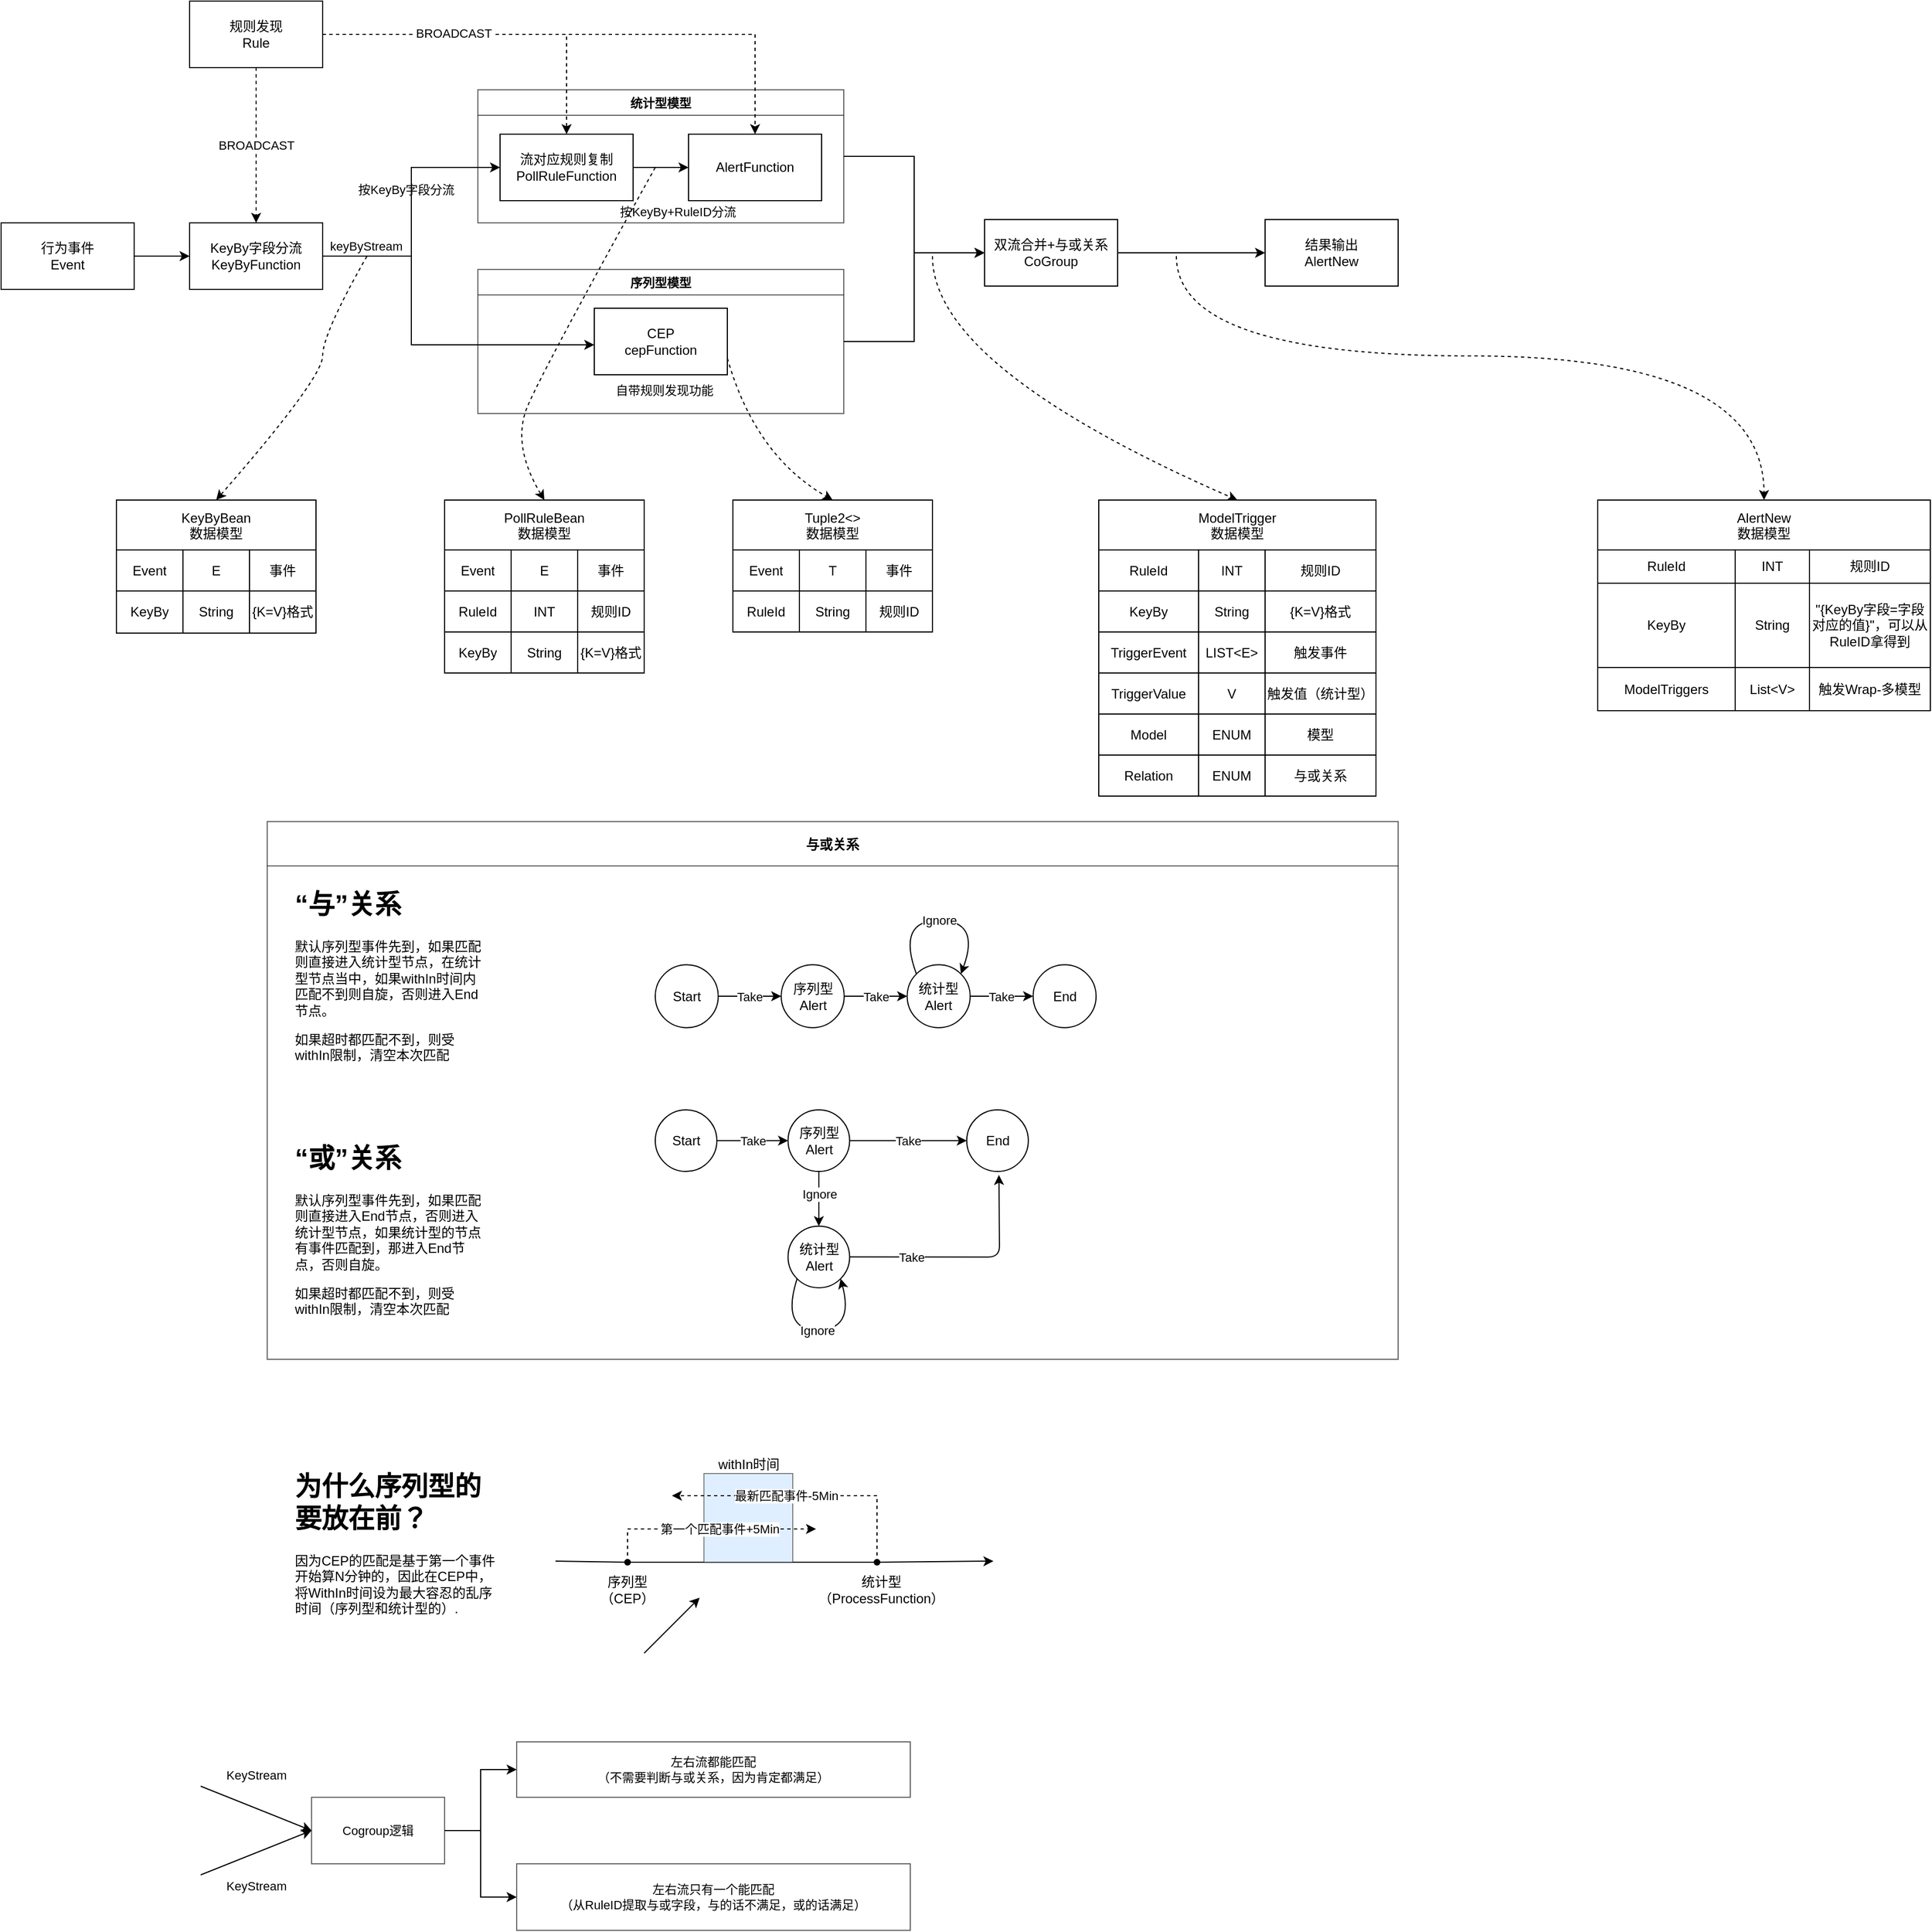 <mxfile version="16.2.4" type="github">
  <diagram id="x9_vDVGrkxcLB9mls0GU" name="Page-1">
    <mxGraphModel dx="2249" dy="3166" grid="1" gridSize="10" guides="1" tooltips="1" connect="1" arrows="1" fold="1" page="1" pageScale="1" pageWidth="827" pageHeight="1169" background="none" math="0" shadow="0">
      <root>
        <mxCell id="0" />
        <mxCell id="1" parent="0" />
        <mxCell id="9HWVBvcTGCDn2XjVBNJA-212" value="PollRuleBean&#xa;数据模型" style="shape=table;startSize=45;container=1;collapsible=0;childLayout=tableLayout;rounded=0;shadow=0;comic=0;sketch=0;labelBorderColor=none;" parent="1" vertex="1">
          <mxGeometry x="220" y="-960" width="180" height="156" as="geometry" />
        </mxCell>
        <mxCell id="9HWVBvcTGCDn2XjVBNJA-213" value="" style="shape=tableRow;horizontal=0;startSize=0;swimlaneHead=0;swimlaneBody=0;top=0;left=0;bottom=0;right=0;collapsible=0;dropTarget=0;fillColor=none;points=[[0,0.5],[1,0.5]];portConstraint=eastwest;rounded=0;shadow=0;comic=0;sketch=0;" parent="9HWVBvcTGCDn2XjVBNJA-212" vertex="1">
          <mxGeometry y="45" width="180" height="37" as="geometry" />
        </mxCell>
        <mxCell id="9HWVBvcTGCDn2XjVBNJA-214" value="&lt;span&gt;Event&lt;/span&gt;" style="shape=partialRectangle;html=1;whiteSpace=wrap;connectable=0;overflow=hidden;fillColor=none;top=0;left=0;bottom=0;right=0;pointerEvents=1;rounded=0;shadow=0;comic=0;sketch=0;startSize=0;" parent="9HWVBvcTGCDn2XjVBNJA-213" vertex="1">
          <mxGeometry width="60" height="37" as="geometry">
            <mxRectangle width="60" height="37" as="alternateBounds" />
          </mxGeometry>
        </mxCell>
        <mxCell id="9HWVBvcTGCDn2XjVBNJA-215" value="&lt;span&gt;E&lt;/span&gt;" style="shape=partialRectangle;html=1;whiteSpace=wrap;connectable=0;overflow=hidden;fillColor=none;top=0;left=0;bottom=0;right=0;pointerEvents=1;rounded=0;shadow=0;comic=0;sketch=0;startSize=0;" parent="9HWVBvcTGCDn2XjVBNJA-213" vertex="1">
          <mxGeometry x="60" width="60" height="37" as="geometry">
            <mxRectangle width="60" height="37" as="alternateBounds" />
          </mxGeometry>
        </mxCell>
        <mxCell id="9HWVBvcTGCDn2XjVBNJA-216" value="&lt;span&gt;事件&lt;/span&gt;" style="shape=partialRectangle;html=1;whiteSpace=wrap;connectable=0;overflow=hidden;fillColor=none;top=0;left=0;bottom=0;right=0;pointerEvents=1;rounded=0;shadow=0;comic=0;sketch=0;startSize=0;" parent="9HWVBvcTGCDn2XjVBNJA-213" vertex="1">
          <mxGeometry x="120" width="60" height="37" as="geometry">
            <mxRectangle width="60" height="37" as="alternateBounds" />
          </mxGeometry>
        </mxCell>
        <mxCell id="9HWVBvcTGCDn2XjVBNJA-217" value="" style="shape=tableRow;horizontal=0;startSize=0;swimlaneHead=0;swimlaneBody=0;top=0;left=0;bottom=0;right=0;collapsible=0;dropTarget=0;fillColor=none;points=[[0,0.5],[1,0.5]];portConstraint=eastwest;rounded=0;shadow=0;comic=0;sketch=0;" parent="9HWVBvcTGCDn2XjVBNJA-212" vertex="1">
          <mxGeometry y="82" width="180" height="37" as="geometry" />
        </mxCell>
        <mxCell id="9HWVBvcTGCDn2XjVBNJA-218" value="&lt;span&gt;RuleId&lt;/span&gt;" style="shape=partialRectangle;html=1;whiteSpace=wrap;connectable=0;overflow=hidden;fillColor=none;top=0;left=0;bottom=0;right=0;pointerEvents=1;rounded=0;shadow=0;comic=0;sketch=0;startSize=0;" parent="9HWVBvcTGCDn2XjVBNJA-217" vertex="1">
          <mxGeometry width="60" height="37" as="geometry">
            <mxRectangle width="60" height="37" as="alternateBounds" />
          </mxGeometry>
        </mxCell>
        <mxCell id="9HWVBvcTGCDn2XjVBNJA-219" value="INT" style="shape=partialRectangle;html=1;whiteSpace=wrap;connectable=0;overflow=hidden;fillColor=none;top=0;left=0;bottom=0;right=0;pointerEvents=1;rounded=0;shadow=0;comic=0;sketch=0;startSize=0;" parent="9HWVBvcTGCDn2XjVBNJA-217" vertex="1">
          <mxGeometry x="60" width="60" height="37" as="geometry">
            <mxRectangle width="60" height="37" as="alternateBounds" />
          </mxGeometry>
        </mxCell>
        <mxCell id="9HWVBvcTGCDn2XjVBNJA-220" value="&lt;span&gt;规则ID&lt;/span&gt;" style="shape=partialRectangle;html=1;whiteSpace=wrap;connectable=0;overflow=hidden;fillColor=none;top=0;left=0;bottom=0;right=0;pointerEvents=1;rounded=0;shadow=0;comic=0;sketch=0;startSize=0;" parent="9HWVBvcTGCDn2XjVBNJA-217" vertex="1">
          <mxGeometry x="120" width="60" height="37" as="geometry">
            <mxRectangle width="60" height="37" as="alternateBounds" />
          </mxGeometry>
        </mxCell>
        <mxCell id="9HWVBvcTGCDn2XjVBNJA-221" value="" style="shape=tableRow;horizontal=0;startSize=0;swimlaneHead=0;swimlaneBody=0;top=0;left=0;bottom=0;right=0;collapsible=0;dropTarget=0;fillColor=none;points=[[0,0.5],[1,0.5]];portConstraint=eastwest;rounded=0;shadow=0;comic=0;sketch=0;" parent="9HWVBvcTGCDn2XjVBNJA-212" vertex="1">
          <mxGeometry y="119" width="180" height="37" as="geometry" />
        </mxCell>
        <mxCell id="9HWVBvcTGCDn2XjVBNJA-222" value="&lt;span&gt;KeyBy&lt;/span&gt;" style="shape=partialRectangle;html=1;whiteSpace=wrap;connectable=0;overflow=hidden;fillColor=none;top=0;left=0;bottom=0;right=0;pointerEvents=1;rounded=0;shadow=0;comic=0;sketch=0;startSize=0;" parent="9HWVBvcTGCDn2XjVBNJA-221" vertex="1">
          <mxGeometry width="60" height="37" as="geometry">
            <mxRectangle width="60" height="37" as="alternateBounds" />
          </mxGeometry>
        </mxCell>
        <mxCell id="9HWVBvcTGCDn2XjVBNJA-223" value="String" style="shape=partialRectangle;html=1;whiteSpace=wrap;connectable=0;overflow=hidden;fillColor=none;top=0;left=0;bottom=0;right=0;pointerEvents=1;rounded=0;shadow=0;comic=0;sketch=0;startSize=0;" parent="9HWVBvcTGCDn2XjVBNJA-221" vertex="1">
          <mxGeometry x="60" width="60" height="37" as="geometry">
            <mxRectangle width="60" height="37" as="alternateBounds" />
          </mxGeometry>
        </mxCell>
        <mxCell id="9HWVBvcTGCDn2XjVBNJA-224" value="{K=V}格式" style="shape=partialRectangle;html=1;whiteSpace=wrap;connectable=0;overflow=hidden;fillColor=none;top=0;left=0;bottom=0;right=0;pointerEvents=1;rounded=0;shadow=0;comic=0;sketch=0;startSize=0;" parent="9HWVBvcTGCDn2XjVBNJA-221" vertex="1">
          <mxGeometry x="120" width="60" height="37" as="geometry">
            <mxRectangle width="60" height="37" as="alternateBounds" />
          </mxGeometry>
        </mxCell>
        <mxCell id="9HWVBvcTGCDn2XjVBNJA-236" value="ModelTrigger&#xa;数据模型" style="shape=table;startSize=45;container=1;collapsible=0;childLayout=tableLayout;rounded=0;shadow=0;comic=0;sketch=0;fillColor=default;gradientColor=none;" parent="1" vertex="1">
          <mxGeometry x="810" y="-960" width="250" height="267" as="geometry" />
        </mxCell>
        <mxCell id="9HWVBvcTGCDn2XjVBNJA-237" value="" style="shape=tableRow;horizontal=0;startSize=0;swimlaneHead=0;swimlaneBody=0;top=0;left=0;bottom=0;right=0;collapsible=0;dropTarget=0;fillColor=none;points=[[0,0.5],[1,0.5]];portConstraint=eastwest;rounded=0;shadow=0;comic=0;sketch=0;" parent="9HWVBvcTGCDn2XjVBNJA-236" vertex="1">
          <mxGeometry y="45" width="250" height="37" as="geometry" />
        </mxCell>
        <mxCell id="9HWVBvcTGCDn2XjVBNJA-238" value="RuleId" style="shape=partialRectangle;html=1;whiteSpace=wrap;connectable=0;overflow=hidden;fillColor=none;top=0;left=0;bottom=0;right=0;pointerEvents=1;rounded=0;shadow=0;comic=0;sketch=0;startSize=0;" parent="9HWVBvcTGCDn2XjVBNJA-237" vertex="1">
          <mxGeometry width="90" height="37" as="geometry">
            <mxRectangle width="90" height="37" as="alternateBounds" />
          </mxGeometry>
        </mxCell>
        <mxCell id="9HWVBvcTGCDn2XjVBNJA-239" value="INT" style="shape=partialRectangle;html=1;whiteSpace=wrap;connectable=0;overflow=hidden;fillColor=none;top=0;left=0;bottom=0;right=0;pointerEvents=1;rounded=0;shadow=0;comic=0;sketch=0;startSize=0;" parent="9HWVBvcTGCDn2XjVBNJA-237" vertex="1">
          <mxGeometry x="90" width="60" height="37" as="geometry">
            <mxRectangle width="60" height="37" as="alternateBounds" />
          </mxGeometry>
        </mxCell>
        <mxCell id="9HWVBvcTGCDn2XjVBNJA-240" value="规则ID" style="shape=partialRectangle;html=1;whiteSpace=wrap;connectable=0;overflow=hidden;fillColor=none;top=0;left=0;bottom=0;right=0;pointerEvents=1;rounded=0;shadow=0;comic=0;sketch=0;startSize=0;" parent="9HWVBvcTGCDn2XjVBNJA-237" vertex="1">
          <mxGeometry x="150" width="100" height="37" as="geometry">
            <mxRectangle width="100" height="37" as="alternateBounds" />
          </mxGeometry>
        </mxCell>
        <mxCell id="Ak1ZEkQ7FC0WPa4JEUtc-240" style="shape=tableRow;horizontal=0;startSize=0;swimlaneHead=0;swimlaneBody=0;top=0;left=0;bottom=0;right=0;collapsible=0;dropTarget=0;fillColor=none;points=[[0,0.5],[1,0.5]];portConstraint=eastwest;rounded=0;shadow=0;comic=0;sketch=0;" vertex="1" parent="9HWVBvcTGCDn2XjVBNJA-236">
          <mxGeometry y="82" width="250" height="37" as="geometry" />
        </mxCell>
        <mxCell id="Ak1ZEkQ7FC0WPa4JEUtc-241" value="KeyBy" style="shape=partialRectangle;html=1;whiteSpace=wrap;connectable=0;overflow=hidden;fillColor=none;top=0;left=0;bottom=0;right=0;pointerEvents=1;rounded=0;shadow=0;comic=0;sketch=0;startSize=0;" vertex="1" parent="Ak1ZEkQ7FC0WPa4JEUtc-240">
          <mxGeometry width="90" height="37" as="geometry">
            <mxRectangle width="90" height="37" as="alternateBounds" />
          </mxGeometry>
        </mxCell>
        <mxCell id="Ak1ZEkQ7FC0WPa4JEUtc-242" value="String" style="shape=partialRectangle;html=1;whiteSpace=wrap;connectable=0;overflow=hidden;fillColor=none;top=0;left=0;bottom=0;right=0;pointerEvents=1;rounded=0;shadow=0;comic=0;sketch=0;startSize=0;" vertex="1" parent="Ak1ZEkQ7FC0WPa4JEUtc-240">
          <mxGeometry x="90" width="60" height="37" as="geometry">
            <mxRectangle width="60" height="37" as="alternateBounds" />
          </mxGeometry>
        </mxCell>
        <mxCell id="Ak1ZEkQ7FC0WPa4JEUtc-243" value="{K=V}格式" style="shape=partialRectangle;html=1;whiteSpace=wrap;connectable=0;overflow=hidden;fillColor=none;top=0;left=0;bottom=0;right=0;pointerEvents=1;rounded=0;shadow=0;comic=0;sketch=0;startSize=0;" vertex="1" parent="Ak1ZEkQ7FC0WPa4JEUtc-240">
          <mxGeometry x="150" width="100" height="37" as="geometry">
            <mxRectangle width="100" height="37" as="alternateBounds" />
          </mxGeometry>
        </mxCell>
        <mxCell id="9HWVBvcTGCDn2XjVBNJA-241" value="" style="shape=tableRow;horizontal=0;startSize=0;swimlaneHead=0;swimlaneBody=0;top=0;left=0;bottom=0;right=0;collapsible=0;dropTarget=0;fillColor=none;points=[[0,0.5],[1,0.5]];portConstraint=eastwest;rounded=0;shadow=0;comic=0;sketch=0;" parent="9HWVBvcTGCDn2XjVBNJA-236" vertex="1">
          <mxGeometry y="119" width="250" height="37" as="geometry" />
        </mxCell>
        <mxCell id="9HWVBvcTGCDn2XjVBNJA-242" value="TriggerEvent" style="shape=partialRectangle;html=1;whiteSpace=wrap;connectable=0;overflow=hidden;fillColor=none;top=0;left=0;bottom=0;right=0;pointerEvents=1;rounded=0;shadow=0;comic=0;sketch=0;startSize=0;" parent="9HWVBvcTGCDn2XjVBNJA-241" vertex="1">
          <mxGeometry width="90" height="37" as="geometry">
            <mxRectangle width="90" height="37" as="alternateBounds" />
          </mxGeometry>
        </mxCell>
        <mxCell id="9HWVBvcTGCDn2XjVBNJA-243" value="LIST&amp;lt;E&amp;gt;" style="shape=partialRectangle;html=1;whiteSpace=wrap;connectable=0;overflow=hidden;fillColor=none;top=0;left=0;bottom=0;right=0;pointerEvents=1;rounded=0;shadow=0;comic=0;sketch=0;startSize=0;" parent="9HWVBvcTGCDn2XjVBNJA-241" vertex="1">
          <mxGeometry x="90" width="60" height="37" as="geometry">
            <mxRectangle width="60" height="37" as="alternateBounds" />
          </mxGeometry>
        </mxCell>
        <mxCell id="9HWVBvcTGCDn2XjVBNJA-244" value="触发事件" style="shape=partialRectangle;html=1;whiteSpace=wrap;connectable=0;overflow=hidden;fillColor=none;top=0;left=0;bottom=0;right=0;pointerEvents=1;rounded=0;shadow=0;comic=0;sketch=0;startSize=0;" parent="9HWVBvcTGCDn2XjVBNJA-241" vertex="1">
          <mxGeometry x="150" width="100" height="37" as="geometry">
            <mxRectangle width="100" height="37" as="alternateBounds" />
          </mxGeometry>
        </mxCell>
        <mxCell id="9HWVBvcTGCDn2XjVBNJA-245" value="" style="shape=tableRow;horizontal=0;startSize=0;swimlaneHead=0;swimlaneBody=0;top=0;left=0;bottom=0;right=0;collapsible=0;dropTarget=0;fillColor=none;points=[[0,0.5],[1,0.5]];portConstraint=eastwest;rounded=0;shadow=0;comic=0;sketch=0;" parent="9HWVBvcTGCDn2XjVBNJA-236" vertex="1">
          <mxGeometry y="156" width="250" height="37" as="geometry" />
        </mxCell>
        <mxCell id="9HWVBvcTGCDn2XjVBNJA-246" value="TriggerValue" style="shape=partialRectangle;html=1;whiteSpace=wrap;connectable=0;overflow=hidden;fillColor=none;top=0;left=0;bottom=0;right=0;pointerEvents=1;rounded=0;shadow=0;comic=0;sketch=0;startSize=0;" parent="9HWVBvcTGCDn2XjVBNJA-245" vertex="1">
          <mxGeometry width="90" height="37" as="geometry">
            <mxRectangle width="90" height="37" as="alternateBounds" />
          </mxGeometry>
        </mxCell>
        <mxCell id="9HWVBvcTGCDn2XjVBNJA-247" value="V" style="shape=partialRectangle;html=1;whiteSpace=wrap;connectable=0;overflow=hidden;fillColor=none;top=0;left=0;bottom=0;right=0;pointerEvents=1;rounded=0;shadow=0;comic=0;sketch=0;startSize=0;" parent="9HWVBvcTGCDn2XjVBNJA-245" vertex="1">
          <mxGeometry x="90" width="60" height="37" as="geometry">
            <mxRectangle width="60" height="37" as="alternateBounds" />
          </mxGeometry>
        </mxCell>
        <mxCell id="9HWVBvcTGCDn2XjVBNJA-248" value="触发值（统计型）" style="shape=partialRectangle;html=1;whiteSpace=wrap;connectable=0;overflow=hidden;fillColor=none;top=0;left=0;bottom=0;right=0;pointerEvents=1;rounded=0;shadow=0;comic=0;sketch=0;startSize=0;" parent="9HWVBvcTGCDn2XjVBNJA-245" vertex="1">
          <mxGeometry x="150" width="100" height="37" as="geometry">
            <mxRectangle width="100" height="37" as="alternateBounds" />
          </mxGeometry>
        </mxCell>
        <mxCell id="9HWVBvcTGCDn2XjVBNJA-249" value="" style="shape=tableRow;horizontal=0;startSize=0;swimlaneHead=0;swimlaneBody=0;top=0;left=0;bottom=0;right=0;collapsible=0;dropTarget=0;fillColor=none;points=[[0,0.5],[1,0.5]];portConstraint=eastwest;rounded=0;shadow=0;comic=0;sketch=0;" parent="9HWVBvcTGCDn2XjVBNJA-236" vertex="1">
          <mxGeometry y="193" width="250" height="37" as="geometry" />
        </mxCell>
        <mxCell id="9HWVBvcTGCDn2XjVBNJA-250" value="&lt;span&gt;Model&lt;/span&gt;" style="shape=partialRectangle;html=1;whiteSpace=wrap;connectable=0;overflow=hidden;fillColor=none;top=0;left=0;bottom=0;right=0;pointerEvents=1;rounded=0;shadow=0;comic=0;sketch=0;startSize=0;" parent="9HWVBvcTGCDn2XjVBNJA-249" vertex="1">
          <mxGeometry width="90" height="37" as="geometry">
            <mxRectangle width="90" height="37" as="alternateBounds" />
          </mxGeometry>
        </mxCell>
        <mxCell id="9HWVBvcTGCDn2XjVBNJA-251" value="&lt;span&gt;ENUM&lt;/span&gt;" style="shape=partialRectangle;html=1;whiteSpace=wrap;connectable=0;overflow=hidden;fillColor=none;top=0;left=0;bottom=0;right=0;pointerEvents=1;rounded=0;shadow=0;comic=0;sketch=0;startSize=0;" parent="9HWVBvcTGCDn2XjVBNJA-249" vertex="1">
          <mxGeometry x="90" width="60" height="37" as="geometry">
            <mxRectangle width="60" height="37" as="alternateBounds" />
          </mxGeometry>
        </mxCell>
        <mxCell id="9HWVBvcTGCDn2XjVBNJA-252" value="&lt;span&gt;模型&lt;/span&gt;" style="shape=partialRectangle;html=1;whiteSpace=wrap;connectable=0;overflow=hidden;fillColor=none;top=0;left=0;bottom=0;right=0;pointerEvents=1;rounded=0;shadow=0;comic=0;sketch=0;startSize=0;" parent="9HWVBvcTGCDn2XjVBNJA-249" vertex="1">
          <mxGeometry x="150" width="100" height="37" as="geometry">
            <mxRectangle width="100" height="37" as="alternateBounds" />
          </mxGeometry>
        </mxCell>
        <mxCell id="9HWVBvcTGCDn2XjVBNJA-253" value="" style="shape=tableRow;horizontal=0;startSize=0;swimlaneHead=0;swimlaneBody=0;top=0;left=0;bottom=0;right=0;collapsible=0;dropTarget=0;fillColor=none;points=[[0,0.5],[1,0.5]];portConstraint=eastwest;rounded=0;shadow=0;comic=0;sketch=0;" parent="9HWVBvcTGCDn2XjVBNJA-236" vertex="1">
          <mxGeometry y="230" width="250" height="37" as="geometry" />
        </mxCell>
        <mxCell id="9HWVBvcTGCDn2XjVBNJA-254" value="&lt;span&gt;Relation&lt;/span&gt;" style="shape=partialRectangle;html=1;whiteSpace=wrap;connectable=0;overflow=hidden;fillColor=none;top=0;left=0;bottom=0;right=0;pointerEvents=1;rounded=0;shadow=0;comic=0;sketch=0;startSize=0;" parent="9HWVBvcTGCDn2XjVBNJA-253" vertex="1">
          <mxGeometry width="90" height="37" as="geometry">
            <mxRectangle width="90" height="37" as="alternateBounds" />
          </mxGeometry>
        </mxCell>
        <mxCell id="9HWVBvcTGCDn2XjVBNJA-255" value="ENUM" style="shape=partialRectangle;html=1;whiteSpace=wrap;connectable=0;overflow=hidden;fillColor=none;top=0;left=0;bottom=0;right=0;pointerEvents=1;rounded=0;shadow=0;comic=0;sketch=0;startSize=0;" parent="9HWVBvcTGCDn2XjVBNJA-253" vertex="1">
          <mxGeometry x="90" width="60" height="37" as="geometry">
            <mxRectangle width="60" height="37" as="alternateBounds" />
          </mxGeometry>
        </mxCell>
        <mxCell id="9HWVBvcTGCDn2XjVBNJA-256" value="&lt;span&gt;与或关系&lt;/span&gt;" style="shape=partialRectangle;html=1;whiteSpace=wrap;connectable=0;overflow=hidden;fillColor=none;top=0;left=0;bottom=0;right=0;pointerEvents=1;rounded=0;shadow=0;comic=0;sketch=0;startSize=0;" parent="9HWVBvcTGCDn2XjVBNJA-253" vertex="1">
          <mxGeometry x="150" width="100" height="37" as="geometry">
            <mxRectangle width="100" height="37" as="alternateBounds" />
          </mxGeometry>
        </mxCell>
        <mxCell id="Ak1ZEkQ7FC0WPa4JEUtc-51" value="" style="group" vertex="1" connectable="0" parent="1">
          <mxGeometry x="80" y="-90.93" width="618" height="170.14" as="geometry" />
        </mxCell>
        <mxCell id="Ak1ZEkQ7FC0WPa4JEUtc-41" value="&lt;h1&gt;为什么序列型的要放在前？&lt;/h1&gt;&lt;p&gt;因为CEP的匹配是基于第一个事件开始算N分钟的，因此在CEP中，将WithIn时间设为最大容忍的乱序时间（序列型和统计型的）.&lt;/p&gt;" style="text;html=1;strokeColor=none;fillColor=none;spacing=5;spacingTop=-20;whiteSpace=wrap;overflow=hidden;rounded=0;" vertex="1" parent="Ak1ZEkQ7FC0WPa4JEUtc-51">
          <mxGeometry y="1" width="190" height="150" as="geometry" />
        </mxCell>
        <mxCell id="Ak1ZEkQ7FC0WPa4JEUtc-48" value="" style="group" vertex="1" connectable="0" parent="Ak1ZEkQ7FC0WPa4JEUtc-51">
          <mxGeometry x="240" y="-9.07" width="395" height="170.14" as="geometry" />
        </mxCell>
        <mxCell id="Ak1ZEkQ7FC0WPa4JEUtc-42" value="" style="group" vertex="1" connectable="0" parent="Ak1ZEkQ7FC0WPa4JEUtc-48">
          <mxGeometry y="38" width="395" height="132.14" as="geometry" />
        </mxCell>
        <mxCell id="Ak1ZEkQ7FC0WPa4JEUtc-23" value="" style="group" vertex="1" connectable="0" parent="Ak1ZEkQ7FC0WPa4JEUtc-42">
          <mxGeometry y="40" width="395" height="92.14" as="geometry" />
        </mxCell>
        <mxCell id="Ak1ZEkQ7FC0WPa4JEUtc-5" value="" style="endArrow=classic;html=1;rounded=0;startArrow=none;" edge="1" parent="Ak1ZEkQ7FC0WPa4JEUtc-23" source="Ak1ZEkQ7FC0WPa4JEUtc-19">
          <mxGeometry width="50" height="50" relative="1" as="geometry">
            <mxPoint y="19" as="sourcePoint" />
            <mxPoint x="395" y="19" as="targetPoint" />
          </mxGeometry>
        </mxCell>
        <mxCell id="Ak1ZEkQ7FC0WPa4JEUtc-15" value="" style="shape=waypoint;sketch=0;size=6;pointerEvents=1;points=[];fillColor=none;resizable=0;rotatable=0;perimeter=centerPerimeter;snapToPoint=1;" vertex="1" parent="Ak1ZEkQ7FC0WPa4JEUtc-23">
          <mxGeometry x="45" width="40" height="40" as="geometry" />
        </mxCell>
        <mxCell id="Ak1ZEkQ7FC0WPa4JEUtc-21" value="" style="endArrow=none;html=1;rounded=0;" edge="1" parent="Ak1ZEkQ7FC0WPa4JEUtc-23" target="Ak1ZEkQ7FC0WPa4JEUtc-15">
          <mxGeometry width="50" height="50" relative="1" as="geometry">
            <mxPoint y="19" as="sourcePoint" />
            <mxPoint x="395" y="19" as="targetPoint" />
          </mxGeometry>
        </mxCell>
        <mxCell id="Ak1ZEkQ7FC0WPa4JEUtc-19" value="" style="shape=waypoint;sketch=0;size=6;pointerEvents=1;points=[];fillColor=none;resizable=0;rotatable=0;perimeter=centerPerimeter;snapToPoint=1;" vertex="1" parent="Ak1ZEkQ7FC0WPa4JEUtc-23">
          <mxGeometry x="270" width="40" height="40" as="geometry" />
        </mxCell>
        <mxCell id="Ak1ZEkQ7FC0WPa4JEUtc-22" value="" style="endArrow=none;html=1;rounded=0;startArrow=none;" edge="1" parent="Ak1ZEkQ7FC0WPa4JEUtc-23" source="Ak1ZEkQ7FC0WPa4JEUtc-15" target="Ak1ZEkQ7FC0WPa4JEUtc-19">
          <mxGeometry width="50" height="50" relative="1" as="geometry">
            <mxPoint x="65" y="20" as="sourcePoint" />
            <mxPoint x="395" y="19" as="targetPoint" />
          </mxGeometry>
        </mxCell>
        <mxCell id="Ak1ZEkQ7FC0WPa4JEUtc-45" value="" style="whiteSpace=wrap;html=1;aspect=fixed;fillColor=#cce5ff;strokeColor=#36393d;opacity=60;" vertex="1" parent="Ak1ZEkQ7FC0WPa4JEUtc-23">
          <mxGeometry x="133.86" y="-60" width="80.14" height="80.14" as="geometry" />
        </mxCell>
        <mxCell id="Ak1ZEkQ7FC0WPa4JEUtc-47" value="" style="group" vertex="1" connectable="0" parent="Ak1ZEkQ7FC0WPa4JEUtc-42">
          <mxGeometry x="35" width="288.57" height="100" as="geometry" />
        </mxCell>
        <mxCell id="Ak1ZEkQ7FC0WPa4JEUtc-16" value="序列型（CEP）" style="text;html=1;strokeColor=none;fillColor=none;align=center;verticalAlign=middle;whiteSpace=wrap;rounded=0;" vertex="1" parent="Ak1ZEkQ7FC0WPa4JEUtc-47">
          <mxGeometry y="70" width="60" height="30" as="geometry" />
        </mxCell>
        <mxCell id="Ak1ZEkQ7FC0WPa4JEUtc-20" value="统计型&lt;br&gt;（ProcessFunction）" style="text;html=1;strokeColor=none;fillColor=none;align=center;verticalAlign=middle;whiteSpace=wrap;rounded=0;" vertex="1" parent="Ak1ZEkQ7FC0WPa4JEUtc-47">
          <mxGeometry x="228.57" y="70" width="60" height="30" as="geometry" />
        </mxCell>
        <mxCell id="Ak1ZEkQ7FC0WPa4JEUtc-24" value="" style="endArrow=classic;html=1;rounded=0;dashed=1;" edge="1" parent="Ak1ZEkQ7FC0WPa4JEUtc-47">
          <mxGeometry relative="1" as="geometry">
            <mxPoint x="30" y="60" as="sourcePoint" />
            <mxPoint x="200" y="30" as="targetPoint" />
            <Array as="points">
              <mxPoint x="30" y="30" />
            </Array>
          </mxGeometry>
        </mxCell>
        <mxCell id="Ak1ZEkQ7FC0WPa4JEUtc-25" value="第一个匹配事件+5Min" style="edgeLabel;resizable=0;html=1;align=center;verticalAlign=middle;" connectable="0" vertex="1" parent="Ak1ZEkQ7FC0WPa4JEUtc-24">
          <mxGeometry relative="1" as="geometry">
            <mxPoint x="13" as="offset" />
          </mxGeometry>
        </mxCell>
        <mxCell id="Ak1ZEkQ7FC0WPa4JEUtc-27" value="" style="endArrow=classic;html=1;rounded=0;exitX=0.475;exitY=0.375;exitDx=0;exitDy=0;exitPerimeter=0;dashed=1;" edge="1" parent="Ak1ZEkQ7FC0WPa4JEUtc-47" source="Ak1ZEkQ7FC0WPa4JEUtc-19">
          <mxGeometry relative="1" as="geometry">
            <mxPoint x="280" y="-30" as="sourcePoint" />
            <mxPoint x="70" as="targetPoint" />
            <Array as="points">
              <mxPoint x="255" />
            </Array>
          </mxGeometry>
        </mxCell>
        <mxCell id="Ak1ZEkQ7FC0WPa4JEUtc-28" value="最新匹配事件-5Min" style="edgeLabel;resizable=0;html=1;align=center;verticalAlign=middle;" connectable="0" vertex="1" parent="Ak1ZEkQ7FC0WPa4JEUtc-27">
          <mxGeometry relative="1" as="geometry">
            <mxPoint x="-20" as="offset" />
          </mxGeometry>
        </mxCell>
        <mxCell id="Ak1ZEkQ7FC0WPa4JEUtc-46" value="withIn时间" style="text;html=1;align=center;verticalAlign=middle;resizable=0;points=[];autosize=1;strokeColor=none;fillColor=none;" vertex="1" parent="Ak1ZEkQ7FC0WPa4JEUtc-48">
          <mxGeometry x="138.86" width="70" height="20" as="geometry" />
        </mxCell>
        <mxCell id="Ak1ZEkQ7FC0WPa4JEUtc-62" value="AlertNew&#xa;数据模型" style="shape=table;startSize=45;container=1;collapsible=0;childLayout=tableLayout;rounded=0;shadow=0;comic=0;sketch=0;fillColor=default;gradientColor=none;" vertex="1" parent="1">
          <mxGeometry x="1260" y="-960" width="300" height="190" as="geometry" />
        </mxCell>
        <mxCell id="Ak1ZEkQ7FC0WPa4JEUtc-63" value="" style="shape=tableRow;horizontal=0;startSize=0;swimlaneHead=0;swimlaneBody=0;top=0;left=0;bottom=0;right=0;collapsible=0;dropTarget=0;fillColor=none;points=[[0,0.5],[1,0.5]];portConstraint=eastwest;rounded=0;shadow=0;comic=0;sketch=0;" vertex="1" parent="Ak1ZEkQ7FC0WPa4JEUtc-62">
          <mxGeometry y="45" width="300" height="30" as="geometry" />
        </mxCell>
        <mxCell id="Ak1ZEkQ7FC0WPa4JEUtc-64" value="RuleId" style="shape=partialRectangle;html=1;whiteSpace=wrap;connectable=0;overflow=hidden;fillColor=none;top=0;left=0;bottom=0;right=0;pointerEvents=1;rounded=0;shadow=0;comic=0;sketch=0;startSize=0;" vertex="1" parent="Ak1ZEkQ7FC0WPa4JEUtc-63">
          <mxGeometry width="124" height="30" as="geometry">
            <mxRectangle width="124" height="30" as="alternateBounds" />
          </mxGeometry>
        </mxCell>
        <mxCell id="Ak1ZEkQ7FC0WPa4JEUtc-65" value="INT" style="shape=partialRectangle;html=1;whiteSpace=wrap;connectable=0;overflow=hidden;fillColor=none;top=0;left=0;bottom=0;right=0;pointerEvents=1;rounded=0;shadow=0;comic=0;sketch=0;startSize=0;" vertex="1" parent="Ak1ZEkQ7FC0WPa4JEUtc-63">
          <mxGeometry x="124" width="67" height="30" as="geometry">
            <mxRectangle width="67" height="30" as="alternateBounds" />
          </mxGeometry>
        </mxCell>
        <mxCell id="Ak1ZEkQ7FC0WPa4JEUtc-66" value="规则ID" style="shape=partialRectangle;html=1;whiteSpace=wrap;connectable=0;overflow=hidden;fillColor=none;top=0;left=0;bottom=0;right=0;pointerEvents=1;rounded=0;shadow=0;comic=0;sketch=0;startSize=0;" vertex="1" parent="Ak1ZEkQ7FC0WPa4JEUtc-63">
          <mxGeometry x="191" width="109" height="30" as="geometry">
            <mxRectangle width="109" height="30" as="alternateBounds" />
          </mxGeometry>
        </mxCell>
        <mxCell id="Ak1ZEkQ7FC0WPa4JEUtc-164" style="shape=tableRow;horizontal=0;startSize=0;swimlaneHead=0;swimlaneBody=0;top=0;left=0;bottom=0;right=0;collapsible=0;dropTarget=0;fillColor=none;points=[[0,0.5],[1,0.5]];portConstraint=eastwest;rounded=0;shadow=0;comic=0;sketch=0;" vertex="1" parent="Ak1ZEkQ7FC0WPa4JEUtc-62">
          <mxGeometry y="75" width="300" height="76" as="geometry" />
        </mxCell>
        <mxCell id="Ak1ZEkQ7FC0WPa4JEUtc-165" value="KeyBy" style="shape=partialRectangle;html=1;whiteSpace=wrap;connectable=0;overflow=hidden;fillColor=none;top=0;left=0;bottom=0;right=0;pointerEvents=1;rounded=0;shadow=0;comic=0;sketch=0;startSize=0;" vertex="1" parent="Ak1ZEkQ7FC0WPa4JEUtc-164">
          <mxGeometry width="124" height="76" as="geometry">
            <mxRectangle width="124" height="76" as="alternateBounds" />
          </mxGeometry>
        </mxCell>
        <mxCell id="Ak1ZEkQ7FC0WPa4JEUtc-166" value="String" style="shape=partialRectangle;html=1;whiteSpace=wrap;connectable=0;overflow=hidden;fillColor=none;top=0;left=0;bottom=0;right=0;pointerEvents=1;rounded=0;shadow=0;comic=0;sketch=0;startSize=0;" vertex="1" parent="Ak1ZEkQ7FC0WPa4JEUtc-164">
          <mxGeometry x="124" width="67" height="76" as="geometry">
            <mxRectangle width="67" height="76" as="alternateBounds" />
          </mxGeometry>
        </mxCell>
        <mxCell id="Ak1ZEkQ7FC0WPa4JEUtc-167" value="&quot;{KeyBy字段=字段对应的值}&quot;，可以从RuleID拿得到&lt;br&gt;" style="shape=partialRectangle;html=1;whiteSpace=wrap;connectable=0;overflow=hidden;fillColor=none;top=0;left=0;bottom=0;right=0;pointerEvents=1;rounded=0;shadow=0;comic=0;sketch=0;startSize=0;" vertex="1" parent="Ak1ZEkQ7FC0WPa4JEUtc-164">
          <mxGeometry x="191" width="109" height="76" as="geometry">
            <mxRectangle width="109" height="76" as="alternateBounds" />
          </mxGeometry>
        </mxCell>
        <mxCell id="Ak1ZEkQ7FC0WPa4JEUtc-67" value="" style="shape=tableRow;horizontal=0;startSize=0;swimlaneHead=0;swimlaneBody=0;top=0;left=0;bottom=0;right=0;collapsible=0;dropTarget=0;fillColor=none;points=[[0,0.5],[1,0.5]];portConstraint=eastwest;rounded=0;shadow=0;comic=0;sketch=0;" vertex="1" parent="Ak1ZEkQ7FC0WPa4JEUtc-62">
          <mxGeometry y="151" width="300" height="39" as="geometry" />
        </mxCell>
        <mxCell id="Ak1ZEkQ7FC0WPa4JEUtc-68" value="ModelTriggers" style="shape=partialRectangle;html=1;whiteSpace=wrap;connectable=0;overflow=hidden;fillColor=none;top=0;left=0;bottom=0;right=0;pointerEvents=1;rounded=0;shadow=0;comic=0;sketch=0;startSize=0;" vertex="1" parent="Ak1ZEkQ7FC0WPa4JEUtc-67">
          <mxGeometry width="124" height="39" as="geometry">
            <mxRectangle width="124" height="39" as="alternateBounds" />
          </mxGeometry>
        </mxCell>
        <mxCell id="Ak1ZEkQ7FC0WPa4JEUtc-69" value="List&amp;lt;V&amp;gt;" style="shape=partialRectangle;html=1;whiteSpace=wrap;connectable=0;overflow=hidden;fillColor=none;top=0;left=0;bottom=0;right=0;pointerEvents=1;rounded=0;shadow=0;comic=0;sketch=0;startSize=0;" vertex="1" parent="Ak1ZEkQ7FC0WPa4JEUtc-67">
          <mxGeometry x="124" width="67" height="39" as="geometry">
            <mxRectangle width="67" height="39" as="alternateBounds" />
          </mxGeometry>
        </mxCell>
        <mxCell id="Ak1ZEkQ7FC0WPa4JEUtc-70" value="触发Wrap-多模型" style="shape=partialRectangle;html=1;whiteSpace=wrap;connectable=0;overflow=hidden;fillColor=none;top=0;left=0;bottom=0;right=0;pointerEvents=1;rounded=0;shadow=0;comic=0;sketch=0;startSize=0;" vertex="1" parent="Ak1ZEkQ7FC0WPa4JEUtc-67">
          <mxGeometry x="191" width="109" height="39" as="geometry">
            <mxRectangle width="109" height="39" as="alternateBounds" />
          </mxGeometry>
        </mxCell>
        <mxCell id="Ak1ZEkQ7FC0WPa4JEUtc-131" style="edgeStyle=orthogonalEdgeStyle;orthogonalLoop=1;jettySize=auto;html=1;dashed=1;curved=1;" edge="1" parent="1" target="Ak1ZEkQ7FC0WPa4JEUtc-62">
          <mxGeometry relative="1" as="geometry">
            <mxPoint x="880" y="-1180" as="sourcePoint" />
            <Array as="points">
              <mxPoint x="880" y="-1090" />
              <mxPoint x="1410" y="-1090" />
            </Array>
          </mxGeometry>
        </mxCell>
        <mxCell id="Ak1ZEkQ7FC0WPa4JEUtc-135" value="" style="group;rounded=0;glass=0;shadow=0;sketch=0;fillColor=none;" vertex="1" connectable="0" parent="1">
          <mxGeometry x="370" y="-650" width="710" height="465" as="geometry" />
        </mxCell>
        <mxCell id="Ak1ZEkQ7FC0WPa4JEUtc-134" value="与或关系" style="swimlane;opacity=60;startSize=40;swimlaneHead=1;allowArrows=1;collapsible=0;" vertex="1" parent="Ak1ZEkQ7FC0WPa4JEUtc-135">
          <mxGeometry x="-310" y="-20" width="1020" height="485" as="geometry">
            <mxRectangle y="-20" width="130" height="23" as="alternateBounds" />
          </mxGeometry>
        </mxCell>
        <mxCell id="Ak1ZEkQ7FC0WPa4JEUtc-106" value="&lt;h1&gt;“与”关系&lt;/h1&gt;&lt;p&gt;默认序列型事件先到，如果匹配则直接进入统计型节点，在统计型节点当中，如果withIn时间内匹配不到则自旋，否则进入End节点。&lt;/p&gt;&lt;p&gt;&lt;span&gt;如果超时都匹配不到，则受withIn限制，清空本次匹配&lt;/span&gt;&lt;/p&gt;" style="text;html=1;strokeColor=none;fillColor=none;spacing=5;spacingTop=-20;whiteSpace=wrap;overflow=hidden;rounded=0;opacity=60;" vertex="1" parent="Ak1ZEkQ7FC0WPa4JEUtc-134">
          <mxGeometry x="20.003" y="55" width="179.867" height="165" as="geometry" />
        </mxCell>
        <mxCell id="Ak1ZEkQ7FC0WPa4JEUtc-85" value="&lt;h1&gt;“或”关系&lt;/h1&gt;&lt;p&gt;默认序列型事件先到，如果匹配则直接进入End节点，否则进入统计型节点，如果统计型的节点有事件匹配到，那进入End节点，否则自旋。&lt;/p&gt;&lt;p&gt;&lt;span&gt;如果超时都匹配不到，则受withIn限制，清空本次匹配&lt;/span&gt;&lt;/p&gt;" style="text;html=1;strokeColor=none;fillColor=none;spacing=5;spacingTop=-20;whiteSpace=wrap;overflow=hidden;rounded=0;opacity=60;" vertex="1" parent="Ak1ZEkQ7FC0WPa4JEUtc-134">
          <mxGeometry x="20.003" y="284" width="179.867" height="165" as="geometry" />
        </mxCell>
        <mxCell id="Ak1ZEkQ7FC0WPa4JEUtc-146" value="" style="group" vertex="1" connectable="0" parent="Ak1ZEkQ7FC0WPa4JEUtc-134">
          <mxGeometry x="349.997" y="89.1" width="397.6" height="96.8" as="geometry" />
        </mxCell>
        <mxCell id="9HWVBvcTGCDn2XjVBNJA-270" value="序列型&lt;br&gt;Alert" style="ellipse;whiteSpace=wrap;html=1;aspect=fixed;rounded=0;shadow=0;comic=0;sketch=0;startSize=0;fillColor=default;gradientColor=none;" parent="Ak1ZEkQ7FC0WPa4JEUtc-146" vertex="1">
          <mxGeometry x="113.6" y="40" width="56.8" height="56.8" as="geometry" />
        </mxCell>
        <mxCell id="9HWVBvcTGCDn2XjVBNJA-274" value="Take" style="edgeStyle=orthogonalEdgeStyle;curved=0;rounded=1;sketch=0;orthogonalLoop=1;jettySize=auto;html=1;exitX=1;exitY=0.5;exitDx=0;exitDy=0;" parent="Ak1ZEkQ7FC0WPa4JEUtc-146" source="9HWVBvcTGCDn2XjVBNJA-272" target="9HWVBvcTGCDn2XjVBNJA-270" edge="1">
          <mxGeometry relative="1" as="geometry" />
        </mxCell>
        <mxCell id="9HWVBvcTGCDn2XjVBNJA-272" value="Start" style="ellipse;whiteSpace=wrap;html=1;aspect=fixed;rounded=0;shadow=0;comic=0;sketch=0;startSize=0;fillColor=default;gradientColor=none;" parent="Ak1ZEkQ7FC0WPa4JEUtc-146" vertex="1">
          <mxGeometry y="40" width="56.8" height="56.8" as="geometry" />
        </mxCell>
        <mxCell id="9HWVBvcTGCDn2XjVBNJA-275" value="统计型&lt;br&gt;Alert" style="ellipse;whiteSpace=wrap;html=1;aspect=fixed;rounded=0;shadow=0;comic=0;sketch=0;startSize=0;fillColor=default;gradientColor=none;" parent="Ak1ZEkQ7FC0WPa4JEUtc-146" vertex="1">
          <mxGeometry x="227.2" y="40" width="56.8" height="56.8" as="geometry" />
        </mxCell>
        <mxCell id="9HWVBvcTGCDn2XjVBNJA-276" value="Take" style="edgeStyle=orthogonalEdgeStyle;curved=0;rounded=1;sketch=0;orthogonalLoop=1;jettySize=auto;html=1;" parent="Ak1ZEkQ7FC0WPa4JEUtc-146" source="9HWVBvcTGCDn2XjVBNJA-270" target="9HWVBvcTGCDn2XjVBNJA-275" edge="1">
          <mxGeometry relative="1" as="geometry" />
        </mxCell>
        <mxCell id="9HWVBvcTGCDn2XjVBNJA-277" value="End" style="ellipse;whiteSpace=wrap;html=1;aspect=fixed;rounded=0;shadow=0;comic=0;sketch=0;startSize=0;fillColor=default;gradientColor=none;" parent="Ak1ZEkQ7FC0WPa4JEUtc-146" vertex="1">
          <mxGeometry x="340.8" y="40" width="56.8" height="56.8" as="geometry" />
        </mxCell>
        <mxCell id="9HWVBvcTGCDn2XjVBNJA-278" value="Take" style="edgeStyle=orthogonalEdgeStyle;curved=0;rounded=1;sketch=0;orthogonalLoop=1;jettySize=auto;html=1;" parent="Ak1ZEkQ7FC0WPa4JEUtc-146" source="9HWVBvcTGCDn2XjVBNJA-275" target="9HWVBvcTGCDn2XjVBNJA-277" edge="1">
          <mxGeometry relative="1" as="geometry" />
        </mxCell>
        <mxCell id="Ak1ZEkQ7FC0WPa4JEUtc-104" value="Ignore" style="curved=1;endArrow=classic;html=1;rounded=0;exitX=0;exitY=0;exitDx=0;exitDy=0;entryX=1;entryY=0;entryDx=0;entryDy=0;" edge="1" parent="Ak1ZEkQ7FC0WPa4JEUtc-146" source="9HWVBvcTGCDn2XjVBNJA-275" target="9HWVBvcTGCDn2XjVBNJA-275">
          <mxGeometry width="50" height="50" relative="1" as="geometry">
            <mxPoint x="217.733" y="20" as="sourcePoint" />
            <mxPoint x="293.467" y="20" as="targetPoint" />
            <Array as="points">
              <mxPoint x="217.733" />
              <mxPoint x="293.467" />
            </Array>
          </mxGeometry>
        </mxCell>
        <mxCell id="Ak1ZEkQ7FC0WPa4JEUtc-147" value="" style="group" vertex="1" connectable="0" parent="Ak1ZEkQ7FC0WPa4JEUtc-134">
          <mxGeometry x="349.994" y="260.0" width="336.476" height="198.57" as="geometry" />
        </mxCell>
        <mxCell id="Ak1ZEkQ7FC0WPa4JEUtc-52" value="序列型&lt;br&gt;Alert" style="ellipse;whiteSpace=wrap;html=1;aspect=fixed;rounded=0;shadow=0;comic=0;sketch=0;startSize=0;fillColor=default;gradientColor=none;" vertex="1" parent="Ak1ZEkQ7FC0WPa4JEUtc-147">
          <mxGeometry x="119.759" width="55.556" height="55.556" as="geometry" />
        </mxCell>
        <mxCell id="Ak1ZEkQ7FC0WPa4JEUtc-53" value="Take" style="edgeStyle=orthogonalEdgeStyle;curved=0;rounded=1;sketch=0;orthogonalLoop=1;jettySize=auto;html=1;exitX=1;exitY=0.5;exitDx=0;exitDy=0;" edge="1" parent="Ak1ZEkQ7FC0WPa4JEUtc-147" source="Ak1ZEkQ7FC0WPa4JEUtc-54" target="Ak1ZEkQ7FC0WPa4JEUtc-52">
          <mxGeometry relative="1" as="geometry" />
        </mxCell>
        <mxCell id="Ak1ZEkQ7FC0WPa4JEUtc-54" value="Start" style="ellipse;whiteSpace=wrap;html=1;aspect=fixed;rounded=0;shadow=0;comic=0;sketch=0;startSize=0;fillColor=default;gradientColor=none;" vertex="1" parent="Ak1ZEkQ7FC0WPa4JEUtc-147">
          <mxGeometry width="55.556" height="55.556" as="geometry" />
        </mxCell>
        <mxCell id="Ak1ZEkQ7FC0WPa4JEUtc-55" value="统计型&lt;br&gt;Alert" style="ellipse;whiteSpace=wrap;html=1;aspect=fixed;rounded=0;shadow=0;comic=0;sketch=0;startSize=0;fillColor=default;gradientColor=none;" vertex="1" parent="Ak1ZEkQ7FC0WPa4JEUtc-147">
          <mxGeometry x="119.755" y="104.885" width="55.556" height="55.556" as="geometry" />
        </mxCell>
        <mxCell id="Ak1ZEkQ7FC0WPa4JEUtc-57" value="End" style="ellipse;whiteSpace=wrap;html=1;aspect=fixed;rounded=0;shadow=0;comic=0;sketch=0;startSize=0;fillColor=default;gradientColor=none;" vertex="1" parent="Ak1ZEkQ7FC0WPa4JEUtc-147">
          <mxGeometry x="280.921" width="55.556" height="55.556" as="geometry" />
        </mxCell>
        <mxCell id="Ak1ZEkQ7FC0WPa4JEUtc-83" value="Take" style="edgeStyle=orthogonalEdgeStyle;orthogonalLoop=1;jettySize=auto;html=1;entryX=0;entryY=0.5;entryDx=0;entryDy=0;rounded=0;" edge="1" parent="Ak1ZEkQ7FC0WPa4JEUtc-147" source="Ak1ZEkQ7FC0WPa4JEUtc-52" target="Ak1ZEkQ7FC0WPa4JEUtc-57">
          <mxGeometry relative="1" as="geometry" />
        </mxCell>
        <mxCell id="Ak1ZEkQ7FC0WPa4JEUtc-58" value="Take" style="edgeStyle=orthogonalEdgeStyle;curved=0;rounded=1;sketch=0;orthogonalLoop=1;jettySize=auto;html=1;exitX=1;exitY=0.5;exitDx=0;exitDy=0;" edge="1" parent="Ak1ZEkQ7FC0WPa4JEUtc-147" source="Ak1ZEkQ7FC0WPa4JEUtc-55">
          <mxGeometry x="-0.467" relative="1" as="geometry">
            <mxPoint x="178.742" y="125.512" as="sourcePoint" />
            <mxPoint x="309.969" y="58.685" as="targetPoint" />
            <mxPoint as="offset" />
          </mxGeometry>
        </mxCell>
        <mxCell id="Ak1ZEkQ7FC0WPa4JEUtc-89" value="" style="endArrow=classic;html=1;rounded=0;exitX=0.5;exitY=1;exitDx=0;exitDy=0;entryX=0.5;entryY=0;entryDx=0;entryDy=0;" edge="1" parent="Ak1ZEkQ7FC0WPa4JEUtc-147" source="Ak1ZEkQ7FC0WPa4JEUtc-52" target="Ak1ZEkQ7FC0WPa4JEUtc-55">
          <mxGeometry relative="1" as="geometry">
            <mxPoint x="170.4" y="195.0" as="sourcePoint" />
            <mxPoint x="265.067" y="195.0" as="targetPoint" />
          </mxGeometry>
        </mxCell>
        <mxCell id="Ak1ZEkQ7FC0WPa4JEUtc-90" value="Ignore" style="edgeLabel;resizable=0;html=1;align=center;verticalAlign=middle;opacity=60;" connectable="0" vertex="1" parent="Ak1ZEkQ7FC0WPa4JEUtc-89">
          <mxGeometry relative="1" as="geometry">
            <mxPoint y="-4" as="offset" />
          </mxGeometry>
        </mxCell>
        <mxCell id="Ak1ZEkQ7FC0WPa4JEUtc-105" value="Ignore" style="curved=1;endArrow=classic;html=1;rounded=0;exitX=0;exitY=1;exitDx=0;exitDy=0;entryX=1;entryY=1;entryDx=0;entryDy=0;" edge="1" parent="Ak1ZEkQ7FC0WPa4JEUtc-147" source="Ak1ZEkQ7FC0WPa4JEUtc-55" target="Ak1ZEkQ7FC0WPa4JEUtc-55">
          <mxGeometry width="50" height="50" relative="1" as="geometry">
            <mxPoint x="37.46" y="178.57" as="sourcePoint" />
            <mxPoint x="84.793" y="128.57" as="targetPoint" />
            <Array as="points">
              <mxPoint x="113.193" y="198.57" />
              <mxPoint x="179.46" y="198.57" />
            </Array>
          </mxGeometry>
        </mxCell>
        <mxCell id="Ak1ZEkQ7FC0WPa4JEUtc-169" value="结果输出&lt;br&gt;AlertNew" style="whiteSpace=wrap;html=1;rounded=0;" vertex="1" parent="1">
          <mxGeometry x="960" y="-1213" width="120" height="60" as="geometry" />
        </mxCell>
        <mxCell id="Ak1ZEkQ7FC0WPa4JEUtc-171" value="行为事件&lt;br&gt;Event" style="rounded=0;whiteSpace=wrap;html=1;" vertex="1" parent="1">
          <mxGeometry x="-180" y="-1210" width="120" height="60" as="geometry" />
        </mxCell>
        <mxCell id="Ak1ZEkQ7FC0WPa4JEUtc-172" value="AlertFunction" style="rounded=0;whiteSpace=wrap;html=1;" vertex="1" parent="1">
          <mxGeometry x="440" y="-1290" width="120" height="60" as="geometry" />
        </mxCell>
        <mxCell id="Ak1ZEkQ7FC0WPa4JEUtc-180" value="流对应规则复制&lt;br&gt;&lt;div style=&quot;text-align: left&quot;&gt;&lt;span style=&quot;text-align: center&quot;&gt;PollRuleFunction&lt;/span&gt;&lt;/div&gt;" style="whiteSpace=wrap;html=1;rounded=0;" vertex="1" parent="1">
          <mxGeometry x="270" y="-1290" width="120" height="60" as="geometry" />
        </mxCell>
        <mxCell id="Ak1ZEkQ7FC0WPa4JEUtc-181" value="" style="edgeStyle=orthogonalEdgeStyle;rounded=0;orthogonalLoop=1;jettySize=auto;html=1;entryX=0;entryY=0.5;entryDx=0;entryDy=0;" edge="1" parent="1" source="Ak1ZEkQ7FC0WPa4JEUtc-171" target="Ak1ZEkQ7FC0WPa4JEUtc-192">
          <mxGeometry relative="1" as="geometry" />
        </mxCell>
        <mxCell id="Ak1ZEkQ7FC0WPa4JEUtc-184" style="edgeStyle=orthogonalEdgeStyle;shape=connector;rounded=0;sketch=0;orthogonalLoop=1;jettySize=auto;html=1;exitX=1;exitY=0.5;exitDx=0;exitDy=0;entryX=0;entryY=0.5;entryDx=0;entryDy=0;labelBackgroundColor=default;fontFamily=Helvetica;fontSize=11;fontColor=default;endArrow=classic;strokeColor=default;" edge="1" parent="1" source="Ak1ZEkQ7FC0WPa4JEUtc-180" target="Ak1ZEkQ7FC0WPa4JEUtc-172">
          <mxGeometry relative="1" as="geometry">
            <mxPoint x="680" y="-1190" as="sourcePoint" />
          </mxGeometry>
        </mxCell>
        <mxCell id="Ak1ZEkQ7FC0WPa4JEUtc-187" value="自带规则发现功能" style="text;html=1;align=center;verticalAlign=middle;resizable=0;points=[];autosize=1;strokeColor=none;fillColor=none;fontSize=11;fontFamily=Helvetica;fontColor=default;" vertex="1" parent="1">
          <mxGeometry x="363" y="-1069" width="110" height="20" as="geometry" />
        </mxCell>
        <mxCell id="Ak1ZEkQ7FC0WPa4JEUtc-193" style="edgeStyle=orthogonalEdgeStyle;shape=connector;rounded=0;sketch=0;orthogonalLoop=1;jettySize=auto;html=1;entryX=0;entryY=0.5;entryDx=0;entryDy=0;labelBackgroundColor=default;fontFamily=Helvetica;fontSize=11;fontColor=default;endArrow=classic;strokeColor=default;" edge="1" parent="1" source="Ak1ZEkQ7FC0WPa4JEUtc-192" target="Ak1ZEkQ7FC0WPa4JEUtc-180">
          <mxGeometry relative="1" as="geometry" />
        </mxCell>
        <mxCell id="Ak1ZEkQ7FC0WPa4JEUtc-194" style="edgeStyle=orthogonalEdgeStyle;shape=connector;rounded=0;sketch=0;orthogonalLoop=1;jettySize=auto;html=1;exitX=1;exitY=0.5;exitDx=0;exitDy=0;entryX=0;entryY=0.5;entryDx=0;entryDy=0;labelBackgroundColor=default;fontFamily=Helvetica;fontSize=11;fontColor=default;endArrow=classic;strokeColor=default;" edge="1" parent="1" source="Ak1ZEkQ7FC0WPa4JEUtc-192">
          <mxGeometry relative="1" as="geometry">
            <mxPoint x="355" y="-1100" as="targetPoint" />
            <Array as="points">
              <mxPoint x="190" y="-1180" />
              <mxPoint x="190" y="-1100" />
              <mxPoint x="334" y="-1100" />
            </Array>
          </mxGeometry>
        </mxCell>
        <mxCell id="Ak1ZEkQ7FC0WPa4JEUtc-192" value="KeyBy字段分流&lt;br&gt;KeyByFunction" style="whiteSpace=wrap;html=1;rounded=0;" vertex="1" parent="1">
          <mxGeometry x="-10" y="-1210" width="120" height="60" as="geometry" />
        </mxCell>
        <mxCell id="Ak1ZEkQ7FC0WPa4JEUtc-249" style="edgeStyle=orthogonalEdgeStyle;shape=connector;sketch=0;orthogonalLoop=1;jettySize=auto;html=1;entryX=0;entryY=0.5;entryDx=0;entryDy=0;labelBackgroundColor=default;fontFamily=Helvetica;fontSize=11;fontColor=default;endArrow=classic;strokeColor=default;rounded=0;" edge="1" parent="1" source="Ak1ZEkQ7FC0WPa4JEUtc-196" target="Ak1ZEkQ7FC0WPa4JEUtc-244">
          <mxGeometry relative="1" as="geometry" />
        </mxCell>
        <mxCell id="Ak1ZEkQ7FC0WPa4JEUtc-196" value="统计型模型" style="swimlane;rounded=0;shadow=0;glass=0;sketch=0;fontFamily=Helvetica;fontSize=11;fontColor=default;fillColor=none;opacity=60;" vertex="1" parent="1">
          <mxGeometry x="250" y="-1330" width="330" height="120" as="geometry" />
        </mxCell>
        <mxCell id="Ak1ZEkQ7FC0WPa4JEUtc-264" value="按KeyBy+RuleID分流" style="text;html=1;align=center;verticalAlign=middle;resizable=0;points=[];autosize=1;strokeColor=none;fillColor=none;fontSize=11;fontFamily=Helvetica;fontColor=default;" vertex="1" parent="Ak1ZEkQ7FC0WPa4JEUtc-196">
          <mxGeometry x="115" y="100" width="130" height="20" as="geometry" />
        </mxCell>
        <mxCell id="Ak1ZEkQ7FC0WPa4JEUtc-250" style="edgeStyle=orthogonalEdgeStyle;shape=connector;rounded=0;sketch=0;orthogonalLoop=1;jettySize=auto;html=1;exitX=1;exitY=0.5;exitDx=0;exitDy=0;entryX=0;entryY=0.5;entryDx=0;entryDy=0;labelBackgroundColor=default;fontFamily=Helvetica;fontSize=11;fontColor=default;endArrow=classic;strokeColor=default;" edge="1" parent="1" source="Ak1ZEkQ7FC0WPa4JEUtc-200" target="Ak1ZEkQ7FC0WPa4JEUtc-244">
          <mxGeometry relative="1" as="geometry" />
        </mxCell>
        <mxCell id="Ak1ZEkQ7FC0WPa4JEUtc-200" value="序列型模型" style="swimlane;rounded=0;shadow=0;glass=0;sketch=0;fontFamily=Helvetica;fontSize=11;fontColor=default;fillColor=none;opacity=60;swimlaneLine=1;" vertex="1" parent="1">
          <mxGeometry x="250" y="-1168" width="330" height="130" as="geometry">
            <mxRectangle x="250" y="-1168" width="90" height="23" as="alternateBounds" />
          </mxGeometry>
        </mxCell>
        <mxCell id="Ak1ZEkQ7FC0WPa4JEUtc-201" value="CEP&lt;br&gt;cepFunction" style="rounded=0;whiteSpace=wrap;html=1;" vertex="1" parent="Ak1ZEkQ7FC0WPa4JEUtc-200">
          <mxGeometry x="105" y="35" width="120" height="60" as="geometry" />
        </mxCell>
        <mxCell id="Ak1ZEkQ7FC0WPa4JEUtc-203" value="BROADCAST" style="edgeStyle=orthogonalEdgeStyle;shape=connector;sketch=0;orthogonalLoop=1;jettySize=auto;html=1;exitX=0.5;exitY=1;exitDx=0;exitDy=0;entryX=0.5;entryY=0;entryDx=0;entryDy=0;labelBackgroundColor=default;fontFamily=Helvetica;fontSize=11;fontColor=default;endArrow=classic;strokeColor=default;curved=1;dashed=1;" edge="1" parent="1" source="Ak1ZEkQ7FC0WPa4JEUtc-202" target="Ak1ZEkQ7FC0WPa4JEUtc-192">
          <mxGeometry relative="1" as="geometry" />
        </mxCell>
        <mxCell id="Ak1ZEkQ7FC0WPa4JEUtc-204" style="edgeStyle=orthogonalEdgeStyle;shape=connector;rounded=0;sketch=0;orthogonalLoop=1;jettySize=auto;html=1;exitX=1;exitY=0.5;exitDx=0;exitDy=0;entryX=0.5;entryY=0;entryDx=0;entryDy=0;labelBackgroundColor=default;fontFamily=Helvetica;fontSize=11;fontColor=default;endArrow=classic;strokeColor=default;dashed=1;" edge="1" parent="1" source="Ak1ZEkQ7FC0WPa4JEUtc-202" target="Ak1ZEkQ7FC0WPa4JEUtc-180">
          <mxGeometry relative="1" as="geometry" />
        </mxCell>
        <mxCell id="Ak1ZEkQ7FC0WPa4JEUtc-205" style="edgeStyle=orthogonalEdgeStyle;shape=connector;rounded=0;sketch=0;orthogonalLoop=1;jettySize=auto;html=1;entryX=0.5;entryY=0;entryDx=0;entryDy=0;labelBackgroundColor=default;fontFamily=Helvetica;fontSize=11;fontColor=default;endArrow=classic;strokeColor=default;dashed=1;" edge="1" parent="1" source="Ak1ZEkQ7FC0WPa4JEUtc-202" target="Ak1ZEkQ7FC0WPa4JEUtc-172">
          <mxGeometry relative="1" as="geometry" />
        </mxCell>
        <mxCell id="Ak1ZEkQ7FC0WPa4JEUtc-206" value="BROADCAST" style="edgeLabel;html=1;align=center;verticalAlign=middle;resizable=0;points=[];fontSize=11;fontFamily=Helvetica;fontColor=default;" vertex="1" connectable="0" parent="Ak1ZEkQ7FC0WPa4JEUtc-205">
          <mxGeometry x="-0.508" y="4" relative="1" as="geometry">
            <mxPoint y="3" as="offset" />
          </mxGeometry>
        </mxCell>
        <mxCell id="Ak1ZEkQ7FC0WPa4JEUtc-202" value="规则发现&lt;br&gt;Rule" style="rounded=0;whiteSpace=wrap;html=1;" vertex="1" parent="1">
          <mxGeometry x="-10" y="-1410" width="120" height="60" as="geometry" />
        </mxCell>
        <mxCell id="Ak1ZEkQ7FC0WPa4JEUtc-211" value="KeyByBean&#xa;数据模型" style="shape=table;startSize=45;container=1;collapsible=0;childLayout=tableLayout;rounded=0;shadow=0;comic=0;sketch=0;labelBorderColor=none;" vertex="1" parent="1">
          <mxGeometry x="-76" y="-960" width="180" height="120" as="geometry" />
        </mxCell>
        <mxCell id="Ak1ZEkQ7FC0WPa4JEUtc-212" value="" style="shape=tableRow;horizontal=0;startSize=0;swimlaneHead=0;swimlaneBody=0;top=0;left=0;bottom=0;right=0;collapsible=0;dropTarget=0;fillColor=none;points=[[0,0.5],[1,0.5]];portConstraint=eastwest;rounded=0;shadow=0;comic=0;sketch=0;" vertex="1" parent="Ak1ZEkQ7FC0WPa4JEUtc-211">
          <mxGeometry y="45" width="180" height="37" as="geometry" />
        </mxCell>
        <mxCell id="Ak1ZEkQ7FC0WPa4JEUtc-213" value="&lt;span&gt;Event&lt;/span&gt;" style="shape=partialRectangle;html=1;whiteSpace=wrap;connectable=0;overflow=hidden;fillColor=none;top=0;left=0;bottom=0;right=0;pointerEvents=1;rounded=0;shadow=0;comic=0;sketch=0;startSize=0;" vertex="1" parent="Ak1ZEkQ7FC0WPa4JEUtc-212">
          <mxGeometry width="60" height="37" as="geometry">
            <mxRectangle width="60" height="37" as="alternateBounds" />
          </mxGeometry>
        </mxCell>
        <mxCell id="Ak1ZEkQ7FC0WPa4JEUtc-214" value="&lt;span&gt;E&lt;/span&gt;" style="shape=partialRectangle;html=1;whiteSpace=wrap;connectable=0;overflow=hidden;fillColor=none;top=0;left=0;bottom=0;right=0;pointerEvents=1;rounded=0;shadow=0;comic=0;sketch=0;startSize=0;" vertex="1" parent="Ak1ZEkQ7FC0WPa4JEUtc-212">
          <mxGeometry x="60" width="60" height="37" as="geometry">
            <mxRectangle width="60" height="37" as="alternateBounds" />
          </mxGeometry>
        </mxCell>
        <mxCell id="Ak1ZEkQ7FC0WPa4JEUtc-215" value="&lt;span&gt;事件&lt;/span&gt;" style="shape=partialRectangle;html=1;whiteSpace=wrap;connectable=0;overflow=hidden;fillColor=none;top=0;left=0;bottom=0;right=0;pointerEvents=1;rounded=0;shadow=0;comic=0;sketch=0;startSize=0;" vertex="1" parent="Ak1ZEkQ7FC0WPa4JEUtc-212">
          <mxGeometry x="120" width="60" height="37" as="geometry">
            <mxRectangle width="60" height="37" as="alternateBounds" />
          </mxGeometry>
        </mxCell>
        <mxCell id="Ak1ZEkQ7FC0WPa4JEUtc-216" value="" style="shape=tableRow;horizontal=0;startSize=0;swimlaneHead=0;swimlaneBody=0;top=0;left=0;bottom=0;right=0;collapsible=0;dropTarget=0;fillColor=none;points=[[0,0.5],[1,0.5]];portConstraint=eastwest;rounded=0;shadow=0;comic=0;sketch=0;" vertex="1" parent="Ak1ZEkQ7FC0WPa4JEUtc-211">
          <mxGeometry y="82" width="180" height="38" as="geometry" />
        </mxCell>
        <mxCell id="Ak1ZEkQ7FC0WPa4JEUtc-217" value="&lt;span&gt;KeyBy&lt;/span&gt;" style="shape=partialRectangle;html=1;whiteSpace=wrap;connectable=0;overflow=hidden;fillColor=none;top=0;left=0;bottom=0;right=0;pointerEvents=1;rounded=0;shadow=0;comic=0;sketch=0;startSize=0;" vertex="1" parent="Ak1ZEkQ7FC0WPa4JEUtc-216">
          <mxGeometry width="60" height="38" as="geometry">
            <mxRectangle width="60" height="38" as="alternateBounds" />
          </mxGeometry>
        </mxCell>
        <mxCell id="Ak1ZEkQ7FC0WPa4JEUtc-218" value="String" style="shape=partialRectangle;html=1;whiteSpace=wrap;connectable=0;overflow=hidden;fillColor=none;top=0;left=0;bottom=0;right=0;pointerEvents=1;rounded=0;shadow=0;comic=0;sketch=0;startSize=0;" vertex="1" parent="Ak1ZEkQ7FC0WPa4JEUtc-216">
          <mxGeometry x="60" width="60" height="38" as="geometry">
            <mxRectangle width="60" height="38" as="alternateBounds" />
          </mxGeometry>
        </mxCell>
        <mxCell id="Ak1ZEkQ7FC0WPa4JEUtc-219" value="{K=V}格式" style="shape=partialRectangle;html=1;whiteSpace=wrap;connectable=0;overflow=hidden;fillColor=none;top=0;left=0;bottom=0;right=0;pointerEvents=1;rounded=0;shadow=0;comic=0;sketch=0;startSize=0;" vertex="1" parent="Ak1ZEkQ7FC0WPa4JEUtc-216">
          <mxGeometry x="120" width="60" height="38" as="geometry">
            <mxRectangle width="60" height="38" as="alternateBounds" />
          </mxGeometry>
        </mxCell>
        <mxCell id="Ak1ZEkQ7FC0WPa4JEUtc-235" value="" style="curved=1;endArrow=classic;html=1;dashed=1;labelBackgroundColor=default;sketch=0;fontFamily=Helvetica;fontSize=11;fontColor=default;strokeColor=default;shape=connector;entryX=0.5;entryY=0;entryDx=0;entryDy=0;" edge="1" parent="1" target="Ak1ZEkQ7FC0WPa4JEUtc-211">
          <mxGeometry width="50" height="50" relative="1" as="geometry">
            <mxPoint x="150" y="-1180" as="sourcePoint" />
            <mxPoint x="150" y="-1110" as="targetPoint" />
            <Array as="points">
              <mxPoint x="110" y="-1110" />
              <mxPoint x="110" y="-1070" />
            </Array>
          </mxGeometry>
        </mxCell>
        <mxCell id="Ak1ZEkQ7FC0WPa4JEUtc-236" value="" style="endArrow=classic;html=1;dashed=1;labelBackgroundColor=default;sketch=0;fontFamily=Helvetica;fontSize=11;fontColor=default;strokeColor=default;shape=connector;curved=1;entryX=0.5;entryY=0;entryDx=0;entryDy=0;" edge="1" parent="1" target="9HWVBvcTGCDn2XjVBNJA-212">
          <mxGeometry width="50" height="50" relative="1" as="geometry">
            <mxPoint x="410" y="-1260" as="sourcePoint" />
            <mxPoint x="310" y="-940" as="targetPoint" />
            <Array as="points">
              <mxPoint x="310" y="-1080" />
              <mxPoint x="280" y="-1010" />
            </Array>
          </mxGeometry>
        </mxCell>
        <mxCell id="Ak1ZEkQ7FC0WPa4JEUtc-237" value="keyByStream" style="text;html=1;align=center;verticalAlign=middle;resizable=0;points=[];autosize=1;strokeColor=none;fillColor=none;fontSize=11;fontFamily=Helvetica;fontColor=default;" vertex="1" parent="1">
          <mxGeometry x="104" y="-1199" width="90" height="20" as="geometry" />
        </mxCell>
        <mxCell id="Ak1ZEkQ7FC0WPa4JEUtc-238" value="" style="curved=1;endArrow=classic;html=1;dashed=1;labelBackgroundColor=default;sketch=0;fontFamily=Helvetica;fontSize=11;fontColor=default;strokeColor=default;shape=connector;entryX=0.5;entryY=0;entryDx=0;entryDy=0;" edge="1" parent="1" target="9HWVBvcTGCDn2XjVBNJA-236">
          <mxGeometry width="50" height="50" relative="1" as="geometry">
            <mxPoint x="660" y="-1180" as="sourcePoint" />
            <mxPoint x="710" y="-1080" as="targetPoint" />
            <Array as="points">
              <mxPoint x="660" y="-1080" />
            </Array>
          </mxGeometry>
        </mxCell>
        <mxCell id="Ak1ZEkQ7FC0WPa4JEUtc-245" style="edgeStyle=orthogonalEdgeStyle;sketch=0;orthogonalLoop=1;jettySize=auto;html=1;labelBackgroundColor=default;fontFamily=Helvetica;fontSize=11;fontColor=default;endArrow=classic;strokeColor=default;rounded=0;entryX=0;entryY=0.5;entryDx=0;entryDy=0;" edge="1" parent="1" source="Ak1ZEkQ7FC0WPa4JEUtc-244" target="Ak1ZEkQ7FC0WPa4JEUtc-169">
          <mxGeometry relative="1" as="geometry">
            <mxPoint x="900" y="-1183" as="targetPoint" />
          </mxGeometry>
        </mxCell>
        <mxCell id="Ak1ZEkQ7FC0WPa4JEUtc-244" value="双流合并+与或关系&lt;br&gt;CoGroup" style="rounded=0;whiteSpace=wrap;html=1;" vertex="1" parent="1">
          <mxGeometry x="707" y="-1213" width="120" height="60" as="geometry" />
        </mxCell>
        <mxCell id="Ak1ZEkQ7FC0WPa4JEUtc-259" value="" style="edgeStyle=orthogonalEdgeStyle;rounded=0;sketch=0;orthogonalLoop=1;jettySize=auto;html=1;labelBackgroundColor=default;fontFamily=Helvetica;fontSize=11;fontColor=default;endArrow=classic;strokeColor=default;" edge="1" parent="1" source="Ak1ZEkQ7FC0WPa4JEUtc-251" target="Ak1ZEkQ7FC0WPa4JEUtc-258">
          <mxGeometry relative="1" as="geometry" />
        </mxCell>
        <mxCell id="Ak1ZEkQ7FC0WPa4JEUtc-261" value="" style="edgeStyle=orthogonalEdgeStyle;rounded=0;sketch=0;orthogonalLoop=1;jettySize=auto;html=1;labelBackgroundColor=default;fontFamily=Helvetica;fontSize=11;fontColor=default;endArrow=classic;strokeColor=default;" edge="1" parent="1" source="Ak1ZEkQ7FC0WPa4JEUtc-251" target="Ak1ZEkQ7FC0WPa4JEUtc-260">
          <mxGeometry relative="1" as="geometry" />
        </mxCell>
        <mxCell id="Ak1ZEkQ7FC0WPa4JEUtc-251" value="Cogroup逻辑" style="rounded=0;whiteSpace=wrap;html=1;shadow=0;glass=0;labelBackgroundColor=none;labelBorderColor=none;comic=0;sketch=0;fontFamily=Helvetica;fontSize=11;fontColor=default;fillColor=none;opacity=60;" vertex="1" parent="1">
          <mxGeometry x="100" y="210" width="120" height="60" as="geometry" />
        </mxCell>
        <mxCell id="Ak1ZEkQ7FC0WPa4JEUtc-252" value="" style="endArrow=classic;html=1;rounded=0;labelBackgroundColor=default;sketch=0;fontFamily=Helvetica;fontSize=11;fontColor=default;strokeColor=default;" edge="1" parent="1">
          <mxGeometry width="50" height="50" relative="1" as="geometry">
            <mxPoint x="400" y="80" as="sourcePoint" />
            <mxPoint x="450" y="30" as="targetPoint" />
          </mxGeometry>
        </mxCell>
        <mxCell id="Ak1ZEkQ7FC0WPa4JEUtc-253" value="" style="endArrow=classic;html=1;rounded=0;labelBackgroundColor=default;sketch=0;fontFamily=Helvetica;fontSize=11;fontColor=default;strokeColor=default;entryX=0;entryY=0.5;entryDx=0;entryDy=0;" edge="1" parent="1" target="Ak1ZEkQ7FC0WPa4JEUtc-251">
          <mxGeometry width="50" height="50" relative="1" as="geometry">
            <mxPoint y="200" as="sourcePoint" />
            <mxPoint x="70" y="140" as="targetPoint" />
          </mxGeometry>
        </mxCell>
        <mxCell id="Ak1ZEkQ7FC0WPa4JEUtc-254" value="" style="endArrow=classic;html=1;rounded=0;labelBackgroundColor=default;sketch=0;fontFamily=Helvetica;fontSize=11;fontColor=default;strokeColor=default;entryX=0;entryY=0.5;entryDx=0;entryDy=0;" edge="1" parent="1" target="Ak1ZEkQ7FC0WPa4JEUtc-251">
          <mxGeometry width="50" height="50" relative="1" as="geometry">
            <mxPoint y="280" as="sourcePoint" />
            <mxPoint x="30" y="270" as="targetPoint" />
          </mxGeometry>
        </mxCell>
        <mxCell id="Ak1ZEkQ7FC0WPa4JEUtc-255" value="KeyStream" style="text;html=1;align=center;verticalAlign=middle;resizable=0;points=[];autosize=1;strokeColor=none;fillColor=none;fontSize=11;fontFamily=Helvetica;fontColor=default;" vertex="1" parent="1">
          <mxGeometry x="15" y="180" width="70" height="20" as="geometry" />
        </mxCell>
        <mxCell id="Ak1ZEkQ7FC0WPa4JEUtc-256" value="KeyStream" style="text;html=1;align=center;verticalAlign=middle;resizable=0;points=[];autosize=1;strokeColor=none;fillColor=none;fontSize=11;fontFamily=Helvetica;fontColor=default;" vertex="1" parent="1">
          <mxGeometry x="15" y="280" width="70" height="20" as="geometry" />
        </mxCell>
        <mxCell id="Ak1ZEkQ7FC0WPa4JEUtc-258" value="左右流都能匹配&lt;br&gt;（不需要判断与或关系，因为肯定都满足）" style="rounded=0;whiteSpace=wrap;html=1;shadow=0;glass=0;labelBackgroundColor=none;labelBorderColor=none;comic=0;sketch=0;fontFamily=Helvetica;fontSize=11;fontColor=default;fillColor=none;opacity=60;" vertex="1" parent="1">
          <mxGeometry x="285" y="160" width="355" height="50" as="geometry" />
        </mxCell>
        <mxCell id="Ak1ZEkQ7FC0WPa4JEUtc-260" value="左右流只有一个能匹配&lt;br&gt;（从RuleID提取与或字段，与的话不满足，或的话满足）" style="whiteSpace=wrap;html=1;fontSize=11;fillColor=none;rounded=0;shadow=0;glass=0;labelBackgroundColor=none;labelBorderColor=none;comic=0;sketch=0;opacity=60;" vertex="1" parent="1">
          <mxGeometry x="285" y="270" width="355" height="60" as="geometry" />
        </mxCell>
        <mxCell id="Ak1ZEkQ7FC0WPa4JEUtc-263" value="按KeyBy字段分流" style="text;html=1;align=center;verticalAlign=middle;resizable=0;points=[];autosize=1;strokeColor=none;fillColor=none;fontSize=11;fontFamily=Helvetica;fontColor=default;" vertex="1" parent="1">
          <mxGeometry x="130" y="-1250" width="110" height="20" as="geometry" />
        </mxCell>
        <mxCell id="Ak1ZEkQ7FC0WPa4JEUtc-269" value="Tuple2&lt;&gt;&#xa;数据模型" style="shape=table;startSize=45;container=1;collapsible=0;childLayout=tableLayout;rounded=0;shadow=0;comic=0;sketch=0;labelBorderColor=none;" vertex="1" parent="1">
          <mxGeometry x="480" y="-960" width="180" height="119" as="geometry" />
        </mxCell>
        <mxCell id="Ak1ZEkQ7FC0WPa4JEUtc-270" value="" style="shape=tableRow;horizontal=0;startSize=0;swimlaneHead=0;swimlaneBody=0;top=0;left=0;bottom=0;right=0;collapsible=0;dropTarget=0;fillColor=none;points=[[0,0.5],[1,0.5]];portConstraint=eastwest;rounded=0;shadow=0;comic=0;sketch=0;" vertex="1" parent="Ak1ZEkQ7FC0WPa4JEUtc-269">
          <mxGeometry y="45" width="180" height="37" as="geometry" />
        </mxCell>
        <mxCell id="Ak1ZEkQ7FC0WPa4JEUtc-271" value="&lt;span&gt;Event&lt;/span&gt;" style="shape=partialRectangle;html=1;whiteSpace=wrap;connectable=0;overflow=hidden;fillColor=none;top=0;left=0;bottom=0;right=0;pointerEvents=1;rounded=0;shadow=0;comic=0;sketch=0;startSize=0;" vertex="1" parent="Ak1ZEkQ7FC0WPa4JEUtc-270">
          <mxGeometry width="60" height="37" as="geometry">
            <mxRectangle width="60" height="37" as="alternateBounds" />
          </mxGeometry>
        </mxCell>
        <mxCell id="Ak1ZEkQ7FC0WPa4JEUtc-272" value="&lt;span&gt;T&lt;/span&gt;" style="shape=partialRectangle;html=1;whiteSpace=wrap;connectable=0;overflow=hidden;fillColor=none;top=0;left=0;bottom=0;right=0;pointerEvents=1;rounded=0;shadow=0;comic=0;sketch=0;startSize=0;" vertex="1" parent="Ak1ZEkQ7FC0WPa4JEUtc-270">
          <mxGeometry x="60" width="60" height="37" as="geometry">
            <mxRectangle width="60" height="37" as="alternateBounds" />
          </mxGeometry>
        </mxCell>
        <mxCell id="Ak1ZEkQ7FC0WPa4JEUtc-273" value="&lt;span&gt;事件&lt;/span&gt;" style="shape=partialRectangle;html=1;whiteSpace=wrap;connectable=0;overflow=hidden;fillColor=none;top=0;left=0;bottom=0;right=0;pointerEvents=1;rounded=0;shadow=0;comic=0;sketch=0;startSize=0;" vertex="1" parent="Ak1ZEkQ7FC0WPa4JEUtc-270">
          <mxGeometry x="120" width="60" height="37" as="geometry">
            <mxRectangle width="60" height="37" as="alternateBounds" />
          </mxGeometry>
        </mxCell>
        <mxCell id="Ak1ZEkQ7FC0WPa4JEUtc-274" value="" style="shape=tableRow;horizontal=0;startSize=0;swimlaneHead=0;swimlaneBody=0;top=0;left=0;bottom=0;right=0;collapsible=0;dropTarget=0;fillColor=none;points=[[0,0.5],[1,0.5]];portConstraint=eastwest;rounded=0;shadow=0;comic=0;sketch=0;" vertex="1" parent="Ak1ZEkQ7FC0WPa4JEUtc-269">
          <mxGeometry y="82" width="180" height="37" as="geometry" />
        </mxCell>
        <mxCell id="Ak1ZEkQ7FC0WPa4JEUtc-275" value="&lt;span&gt;RuleId&lt;/span&gt;" style="shape=partialRectangle;html=1;whiteSpace=wrap;connectable=0;overflow=hidden;fillColor=none;top=0;left=0;bottom=0;right=0;pointerEvents=1;rounded=0;shadow=0;comic=0;sketch=0;startSize=0;" vertex="1" parent="Ak1ZEkQ7FC0WPa4JEUtc-274">
          <mxGeometry width="60" height="37" as="geometry">
            <mxRectangle width="60" height="37" as="alternateBounds" />
          </mxGeometry>
        </mxCell>
        <mxCell id="Ak1ZEkQ7FC0WPa4JEUtc-276" value="String" style="shape=partialRectangle;html=1;whiteSpace=wrap;connectable=0;overflow=hidden;fillColor=none;top=0;left=0;bottom=0;right=0;pointerEvents=1;rounded=0;shadow=0;comic=0;sketch=0;startSize=0;" vertex="1" parent="Ak1ZEkQ7FC0WPa4JEUtc-274">
          <mxGeometry x="60" width="60" height="37" as="geometry">
            <mxRectangle width="60" height="37" as="alternateBounds" />
          </mxGeometry>
        </mxCell>
        <mxCell id="Ak1ZEkQ7FC0WPa4JEUtc-277" value="&lt;span&gt;规则ID&lt;/span&gt;" style="shape=partialRectangle;html=1;whiteSpace=wrap;connectable=0;overflow=hidden;fillColor=none;top=0;left=0;bottom=0;right=0;pointerEvents=1;rounded=0;shadow=0;comic=0;sketch=0;startSize=0;" vertex="1" parent="Ak1ZEkQ7FC0WPa4JEUtc-274">
          <mxGeometry x="120" width="60" height="37" as="geometry">
            <mxRectangle width="60" height="37" as="alternateBounds" />
          </mxGeometry>
        </mxCell>
        <mxCell id="Ak1ZEkQ7FC0WPa4JEUtc-283" value="" style="curved=1;endArrow=classic;html=1;labelBackgroundColor=default;sketch=0;fontFamily=Helvetica;fontSize=11;fontColor=default;strokeColor=default;exitX=1;exitY=0.75;exitDx=0;exitDy=0;entryX=0.5;entryY=0;entryDx=0;entryDy=0;dashed=1;" edge="1" parent="1" source="Ak1ZEkQ7FC0WPa4JEUtc-201" target="Ak1ZEkQ7FC0WPa4JEUtc-269">
          <mxGeometry width="50" height="50" relative="1" as="geometry">
            <mxPoint x="480" y="-970" as="sourcePoint" />
            <mxPoint x="530" y="-1020" as="targetPoint" />
            <Array as="points">
              <mxPoint x="500" y="-1000" />
            </Array>
          </mxGeometry>
        </mxCell>
      </root>
    </mxGraphModel>
  </diagram>
</mxfile>
